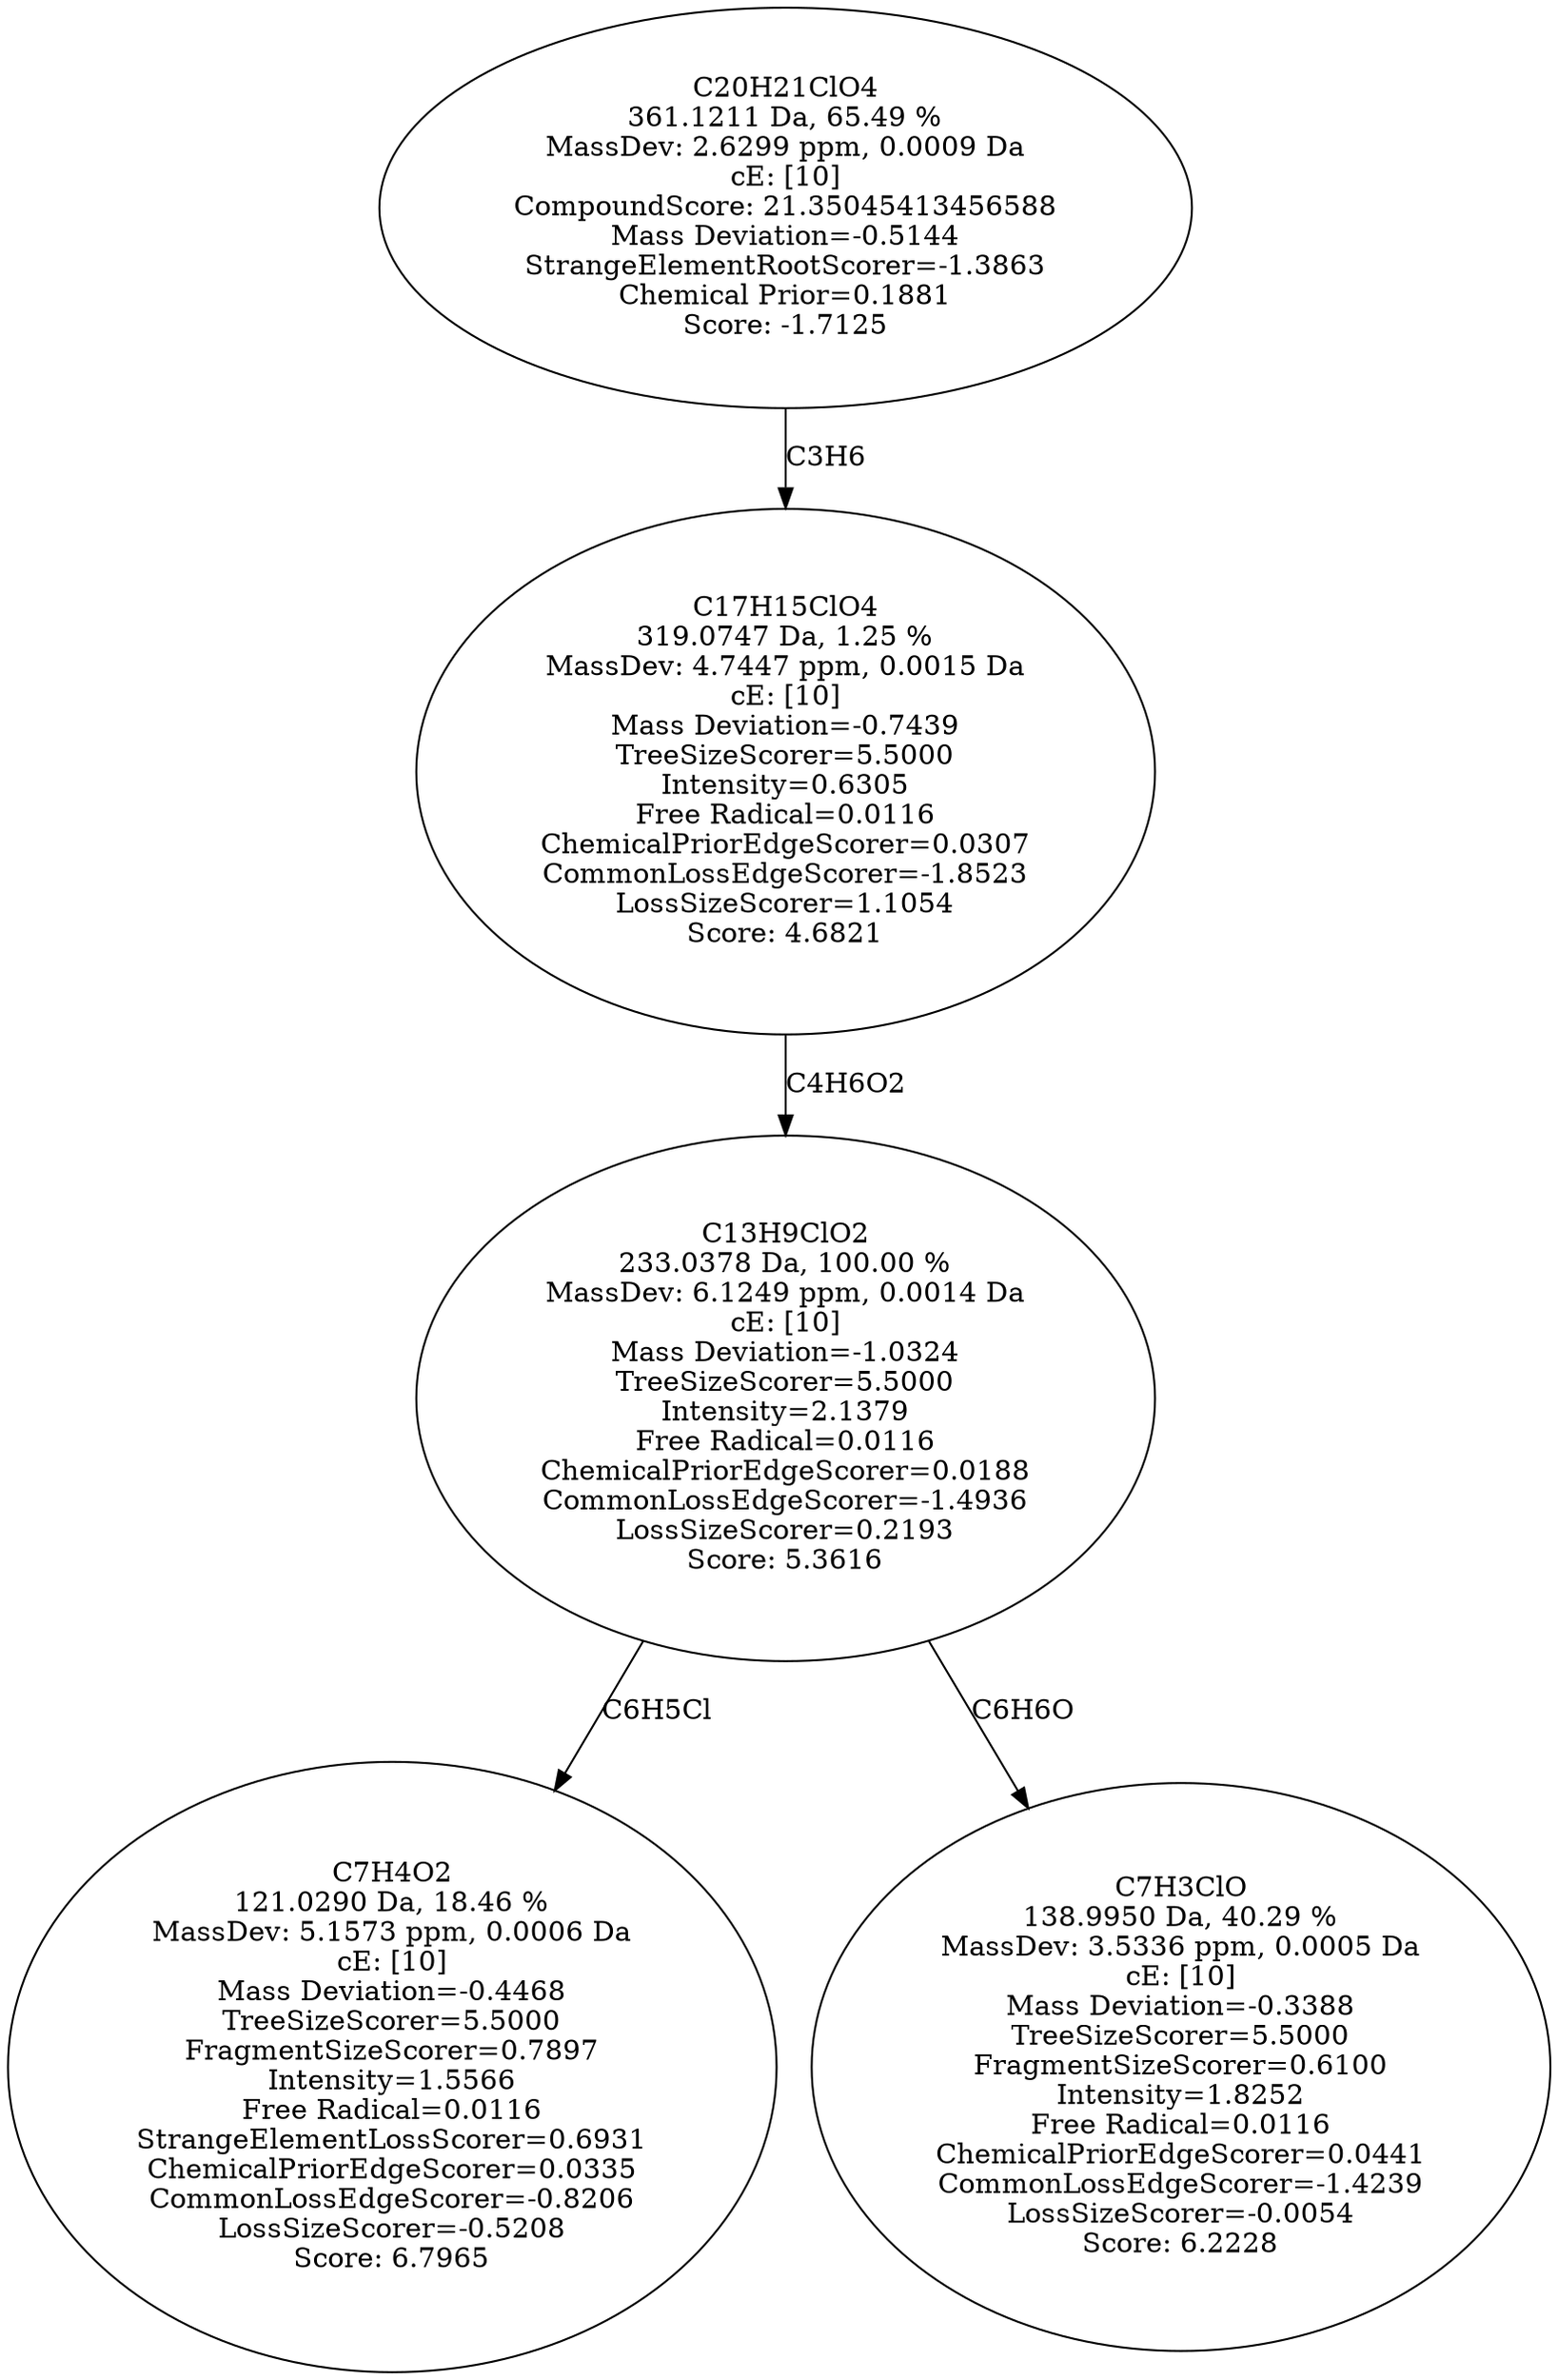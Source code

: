 strict digraph {
v1 [label="C7H4O2\n121.0290 Da, 18.46 %\nMassDev: 5.1573 ppm, 0.0006 Da\ncE: [10]\nMass Deviation=-0.4468\nTreeSizeScorer=5.5000\nFragmentSizeScorer=0.7897\nIntensity=1.5566\nFree Radical=0.0116\nStrangeElementLossScorer=0.6931\nChemicalPriorEdgeScorer=0.0335\nCommonLossEdgeScorer=-0.8206\nLossSizeScorer=-0.5208\nScore: 6.7965"];
v2 [label="C7H3ClO\n138.9950 Da, 40.29 %\nMassDev: 3.5336 ppm, 0.0005 Da\ncE: [10]\nMass Deviation=-0.3388\nTreeSizeScorer=5.5000\nFragmentSizeScorer=0.6100\nIntensity=1.8252\nFree Radical=0.0116\nChemicalPriorEdgeScorer=0.0441\nCommonLossEdgeScorer=-1.4239\nLossSizeScorer=-0.0054\nScore: 6.2228"];
v3 [label="C13H9ClO2\n233.0378 Da, 100.00 %\nMassDev: 6.1249 ppm, 0.0014 Da\ncE: [10]\nMass Deviation=-1.0324\nTreeSizeScorer=5.5000\nIntensity=2.1379\nFree Radical=0.0116\nChemicalPriorEdgeScorer=0.0188\nCommonLossEdgeScorer=-1.4936\nLossSizeScorer=0.2193\nScore: 5.3616"];
v4 [label="C17H15ClO4\n319.0747 Da, 1.25 %\nMassDev: 4.7447 ppm, 0.0015 Da\ncE: [10]\nMass Deviation=-0.7439\nTreeSizeScorer=5.5000\nIntensity=0.6305\nFree Radical=0.0116\nChemicalPriorEdgeScorer=0.0307\nCommonLossEdgeScorer=-1.8523\nLossSizeScorer=1.1054\nScore: 4.6821"];
v5 [label="C20H21ClO4\n361.1211 Da, 65.49 %\nMassDev: 2.6299 ppm, 0.0009 Da\ncE: [10]\nCompoundScore: 21.35045413456588\nMass Deviation=-0.5144\nStrangeElementRootScorer=-1.3863\nChemical Prior=0.1881\nScore: -1.7125"];
v3 -> v1 [label="C6H5Cl"];
v3 -> v2 [label="C6H6O"];
v4 -> v3 [label="C4H6O2"];
v5 -> v4 [label="C3H6"];
}